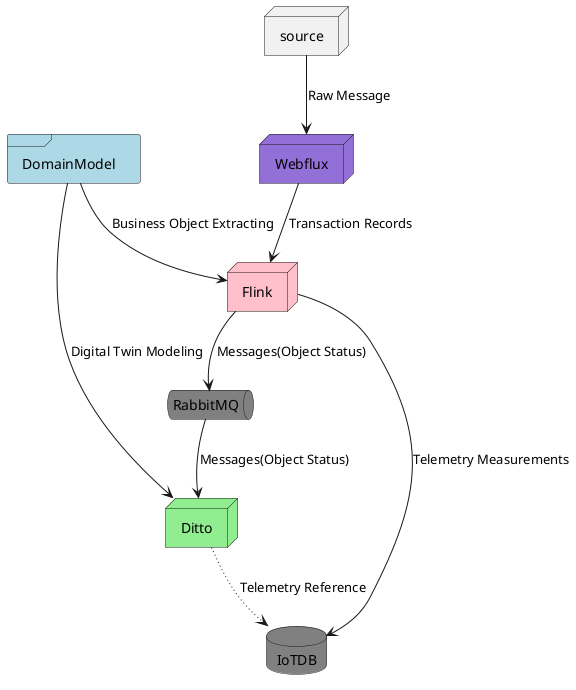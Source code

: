 @startuml
' left to right direction
top to bottom direction

frame DomainModel #lightblue
node source
node Webflux #mediumpurple

node Flink #pink
database IoTDB #grey
queue RabbitMQ #grey
node Ditto #lightgreen


DomainModel -[plain]-> Flink   :Business Object Extracting
DomainModel --> Ditto   :Digital Twin Modeling



source --> Webflux      :Raw Message
Webflux --> Flink       :Transaction Records


Flink --> RabbitMQ      :Messages(Object Status)
Flink --> IoTDB         :Telemetry Measurements

RabbitMQ --> Ditto      :Messages(Object Status)
Ditto -[dotted]-> IoTDB :Telemetry Reference
@enduml


